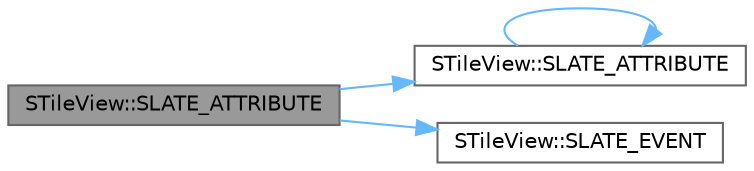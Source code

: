 digraph "STileView::SLATE_ATTRIBUTE"
{
 // INTERACTIVE_SVG=YES
 // LATEX_PDF_SIZE
  bgcolor="transparent";
  edge [fontname=Helvetica,fontsize=10,labelfontname=Helvetica,labelfontsize=10];
  node [fontname=Helvetica,fontsize=10,shape=box,height=0.2,width=0.4];
  rankdir="LR";
  Node1 [id="Node000001",label="STileView::SLATE_ATTRIBUTE",height=0.2,width=0.4,color="gray40", fillcolor="grey60", style="filled", fontcolor="black",tooltip="Assign this to get more diagnostics from the list view."];
  Node1 -> Node2 [id="edge1_Node000001_Node000002",color="steelblue1",style="solid",tooltip=" "];
  Node2 [id="Node000002",label="STileView::SLATE_ATTRIBUTE",height=0.2,width=0.4,color="grey40", fillcolor="white", style="filled",URL="$d0/d1a/classSTileView.html#a81c6e94adcc97a195104b9930bc22edb",tooltip=" "];
  Node2 -> Node2 [id="edge2_Node000002_Node000002",color="steelblue1",style="solid",tooltip=" "];
  Node1 -> Node3 [id="edge3_Node000001_Node000003",color="steelblue1",style="solid",tooltip=" "];
  Node3 [id="Node000003",label="STileView::SLATE_EVENT",height=0.2,width=0.4,color="grey40", fillcolor="white", style="filled",URL="$d0/d1a/classSTileView.html#aab86577571d2461deb60155e40412b44",tooltip=" "];
}
